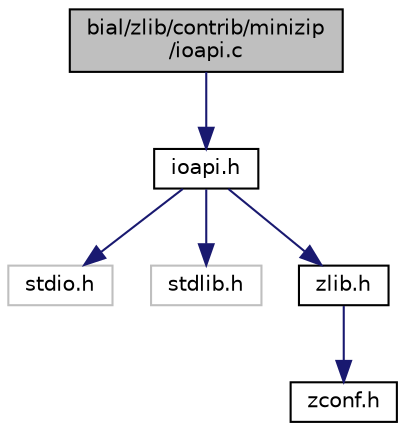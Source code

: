 digraph "bial/zlib/contrib/minizip/ioapi.c"
{
  edge [fontname="Helvetica",fontsize="10",labelfontname="Helvetica",labelfontsize="10"];
  node [fontname="Helvetica",fontsize="10",shape=record];
  Node1 [label="bial/zlib/contrib/minizip\l/ioapi.c",height=0.2,width=0.4,color="black", fillcolor="grey75", style="filled", fontcolor="black"];
  Node1 -> Node2 [color="midnightblue",fontsize="10",style="solid",fontname="Helvetica"];
  Node2 [label="ioapi.h",height=0.2,width=0.4,color="black", fillcolor="white", style="filled",URL="$ioapi_8h.html"];
  Node2 -> Node3 [color="midnightblue",fontsize="10",style="solid",fontname="Helvetica"];
  Node3 [label="stdio.h",height=0.2,width=0.4,color="grey75", fillcolor="white", style="filled"];
  Node2 -> Node4 [color="midnightblue",fontsize="10",style="solid",fontname="Helvetica"];
  Node4 [label="stdlib.h",height=0.2,width=0.4,color="grey75", fillcolor="white", style="filled"];
  Node2 -> Node5 [color="midnightblue",fontsize="10",style="solid",fontname="Helvetica"];
  Node5 [label="zlib.h",height=0.2,width=0.4,color="black", fillcolor="white", style="filled",URL="$zlib_8h.html"];
  Node5 -> Node6 [color="midnightblue",fontsize="10",style="solid",fontname="Helvetica"];
  Node6 [label="zconf.h",height=0.2,width=0.4,color="black", fillcolor="white", style="filled",URL="$zconf_8h.html"];
}
